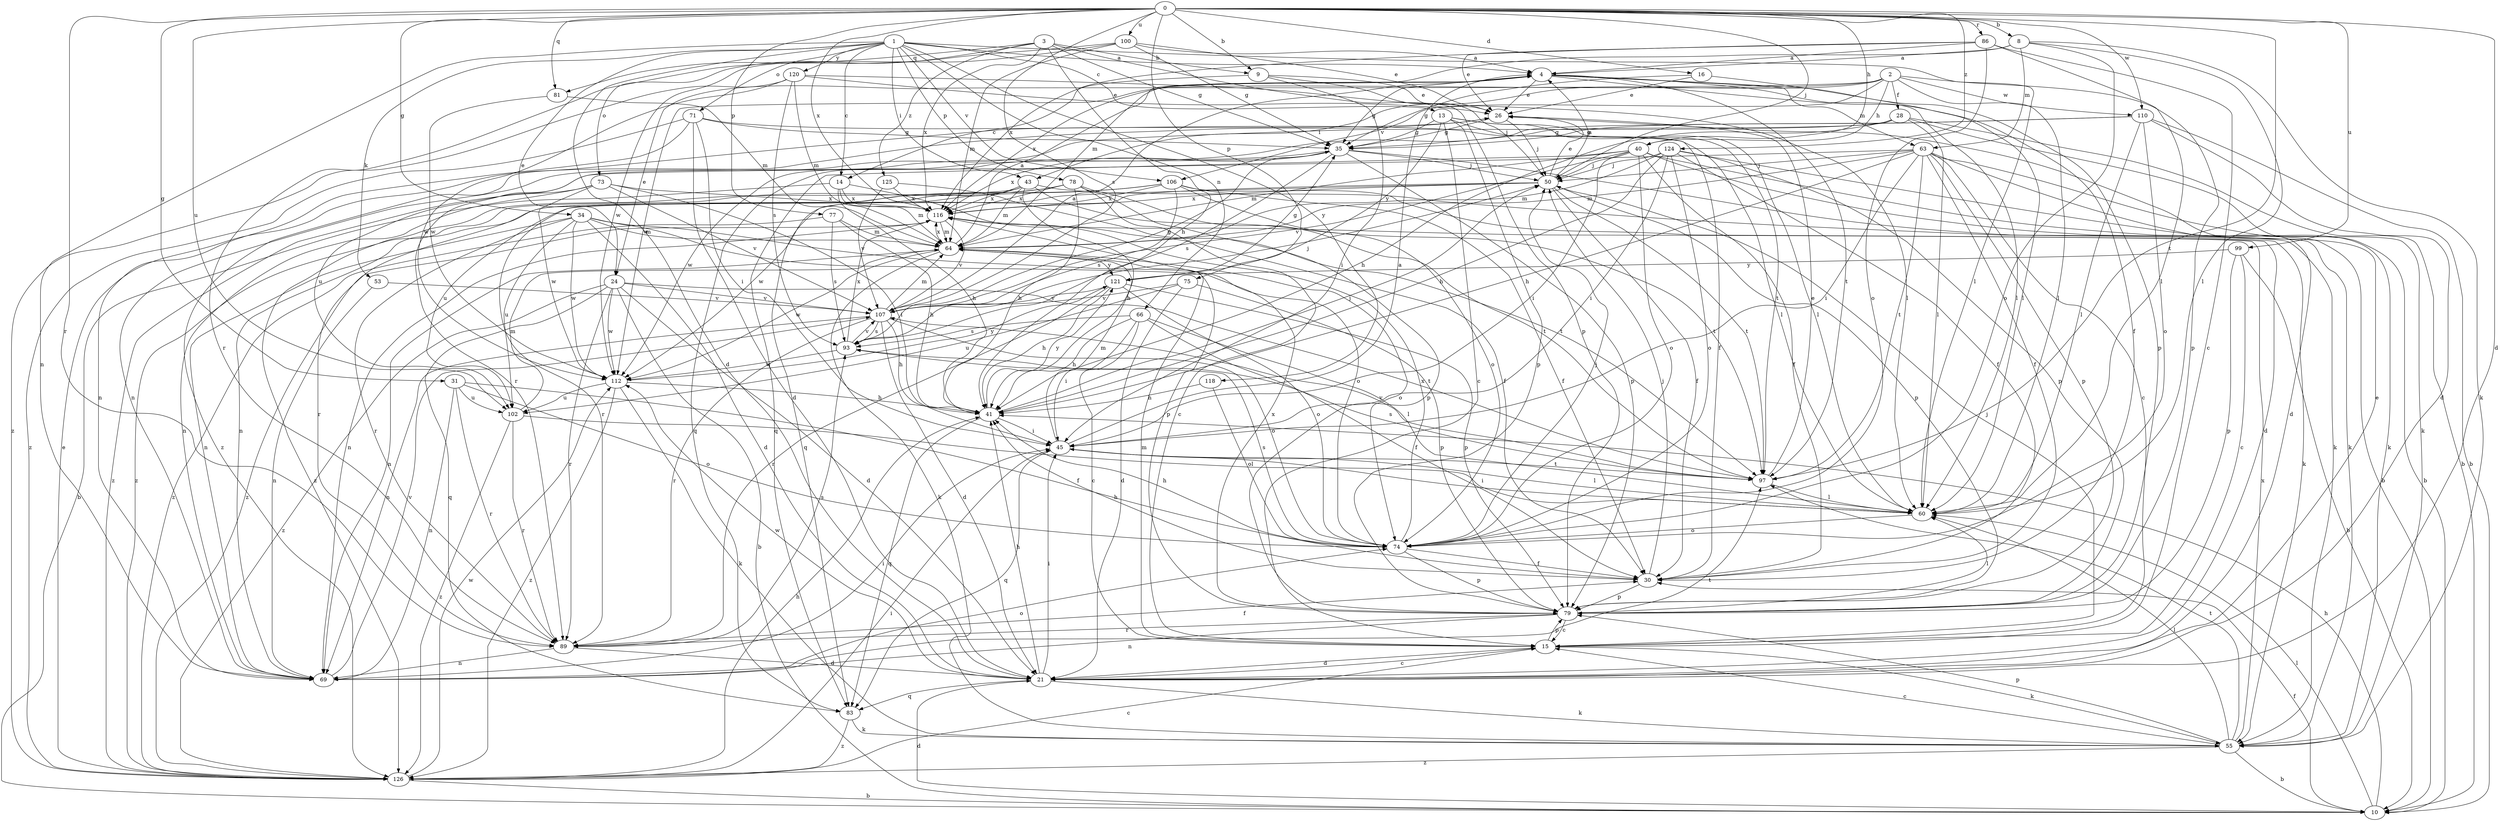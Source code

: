 strict digraph  {
0;
1;
2;
3;
4;
8;
9;
10;
13;
14;
15;
16;
21;
24;
26;
28;
30;
31;
34;
35;
40;
41;
43;
45;
50;
53;
55;
60;
63;
64;
66;
69;
71;
73;
74;
75;
77;
78;
79;
81;
83;
86;
89;
93;
97;
99;
100;
102;
106;
107;
110;
112;
116;
118;
120;
121;
124;
125;
126;
0 -> 8  [label=b];
0 -> 9  [label=b];
0 -> 16  [label=d];
0 -> 21  [label=d];
0 -> 31  [label=g];
0 -> 34  [label=g];
0 -> 40  [label=h];
0 -> 50  [label=j];
0 -> 75  [label=p];
0 -> 77  [label=p];
0 -> 81  [label=q];
0 -> 86  [label=r];
0 -> 89  [label=r];
0 -> 93  [label=s];
0 -> 97  [label=t];
0 -> 99  [label=u];
0 -> 100  [label=u];
0 -> 102  [label=u];
0 -> 110  [label=w];
0 -> 116  [label=x];
0 -> 124  [label=z];
1 -> 4  [label=a];
1 -> 13  [label=c];
1 -> 14  [label=c];
1 -> 21  [label=d];
1 -> 24  [label=e];
1 -> 43  [label=i];
1 -> 53  [label=k];
1 -> 60  [label=l];
1 -> 66  [label=n];
1 -> 69  [label=n];
1 -> 71  [label=o];
1 -> 78  [label=p];
1 -> 106  [label=v];
1 -> 118  [label=y];
1 -> 120  [label=y];
2 -> 24  [label=e];
2 -> 28  [label=f];
2 -> 40  [label=h];
2 -> 43  [label=i];
2 -> 60  [label=l];
2 -> 79  [label=p];
2 -> 106  [label=v];
2 -> 110  [label=w];
2 -> 112  [label=w];
3 -> 9  [label=b];
3 -> 35  [label=g];
3 -> 41  [label=h];
3 -> 73  [label=o];
3 -> 79  [label=p];
3 -> 81  [label=q];
3 -> 116  [label=x];
3 -> 125  [label=z];
4 -> 26  [label=e];
4 -> 30  [label=f];
4 -> 35  [label=g];
4 -> 60  [label=l];
4 -> 63  [label=m];
4 -> 79  [label=p];
4 -> 97  [label=t];
4 -> 116  [label=x];
8 -> 4  [label=a];
8 -> 55  [label=k];
8 -> 60  [label=l];
8 -> 63  [label=m];
8 -> 64  [label=m];
8 -> 74  [label=o];
9 -> 14  [label=c];
9 -> 26  [label=e];
9 -> 45  [label=i];
9 -> 50  [label=j];
10 -> 21  [label=d];
10 -> 30  [label=f];
10 -> 41  [label=h];
10 -> 60  [label=l];
13 -> 15  [label=c];
13 -> 30  [label=f];
13 -> 35  [label=g];
13 -> 60  [label=l];
13 -> 79  [label=p];
13 -> 97  [label=t];
13 -> 121  [label=y];
14 -> 10  [label=b];
14 -> 30  [label=f];
14 -> 41  [label=h];
14 -> 64  [label=m];
14 -> 116  [label=x];
15 -> 21  [label=d];
15 -> 50  [label=j];
15 -> 55  [label=k];
15 -> 64  [label=m];
15 -> 79  [label=p];
16 -> 26  [label=e];
16 -> 35  [label=g];
16 -> 60  [label=l];
21 -> 15  [label=c];
21 -> 26  [label=e];
21 -> 41  [label=h];
21 -> 45  [label=i];
21 -> 55  [label=k];
21 -> 83  [label=q];
21 -> 112  [label=w];
24 -> 10  [label=b];
24 -> 21  [label=d];
24 -> 83  [label=q];
24 -> 89  [label=r];
24 -> 97  [label=t];
24 -> 107  [label=v];
24 -> 112  [label=w];
24 -> 126  [label=z];
26 -> 35  [label=g];
26 -> 50  [label=j];
26 -> 126  [label=z];
28 -> 10  [label=b];
28 -> 35  [label=g];
28 -> 41  [label=h];
28 -> 55  [label=k];
28 -> 60  [label=l];
28 -> 69  [label=n];
30 -> 41  [label=h];
30 -> 50  [label=j];
30 -> 79  [label=p];
31 -> 30  [label=f];
31 -> 69  [label=n];
31 -> 74  [label=o];
31 -> 89  [label=r];
31 -> 102  [label=u];
34 -> 21  [label=d];
34 -> 64  [label=m];
34 -> 69  [label=n];
34 -> 74  [label=o];
34 -> 79  [label=p];
34 -> 89  [label=r];
34 -> 102  [label=u];
34 -> 112  [label=w];
35 -> 50  [label=j];
35 -> 55  [label=k];
35 -> 79  [label=p];
35 -> 83  [label=q];
35 -> 93  [label=s];
35 -> 112  [label=w];
35 -> 116  [label=x];
40 -> 10  [label=b];
40 -> 30  [label=f];
40 -> 45  [label=i];
40 -> 50  [label=j];
40 -> 55  [label=k];
40 -> 64  [label=m];
40 -> 74  [label=o];
40 -> 83  [label=q];
40 -> 107  [label=v];
41 -> 45  [label=i];
41 -> 50  [label=j];
41 -> 83  [label=q];
41 -> 121  [label=y];
43 -> 41  [label=h];
43 -> 55  [label=k];
43 -> 64  [label=m];
43 -> 83  [label=q];
43 -> 97  [label=t];
43 -> 116  [label=x];
43 -> 126  [label=z];
45 -> 4  [label=a];
45 -> 60  [label=l];
45 -> 64  [label=m];
45 -> 83  [label=q];
45 -> 97  [label=t];
50 -> 4  [label=a];
50 -> 26  [label=e];
50 -> 30  [label=f];
50 -> 79  [label=p];
50 -> 97  [label=t];
50 -> 102  [label=u];
50 -> 112  [label=w];
50 -> 116  [label=x];
53 -> 69  [label=n];
53 -> 107  [label=v];
55 -> 10  [label=b];
55 -> 15  [label=c];
55 -> 60  [label=l];
55 -> 79  [label=p];
55 -> 97  [label=t];
55 -> 116  [label=x];
55 -> 126  [label=z];
60 -> 45  [label=i];
60 -> 74  [label=o];
63 -> 10  [label=b];
63 -> 15  [label=c];
63 -> 21  [label=d];
63 -> 30  [label=f];
63 -> 41  [label=h];
63 -> 45  [label=i];
63 -> 50  [label=j];
63 -> 64  [label=m];
63 -> 79  [label=p];
63 -> 97  [label=t];
63 -> 102  [label=u];
64 -> 4  [label=a];
64 -> 55  [label=k];
64 -> 69  [label=n];
64 -> 74  [label=o];
64 -> 112  [label=w];
64 -> 116  [label=x];
64 -> 121  [label=y];
66 -> 15  [label=c];
66 -> 30  [label=f];
66 -> 41  [label=h];
66 -> 45  [label=i];
66 -> 60  [label=l];
66 -> 93  [label=s];
69 -> 45  [label=i];
69 -> 74  [label=o];
69 -> 97  [label=t];
69 -> 107  [label=v];
71 -> 21  [label=d];
71 -> 35  [label=g];
71 -> 45  [label=i];
71 -> 60  [label=l];
71 -> 69  [label=n];
71 -> 126  [label=z];
73 -> 45  [label=i];
73 -> 69  [label=n];
73 -> 107  [label=v];
73 -> 112  [label=w];
73 -> 116  [label=x];
73 -> 126  [label=z];
74 -> 30  [label=f];
74 -> 41  [label=h];
74 -> 50  [label=j];
74 -> 79  [label=p];
74 -> 93  [label=s];
74 -> 116  [label=x];
75 -> 21  [label=d];
75 -> 79  [label=p];
75 -> 102  [label=u];
75 -> 107  [label=v];
77 -> 41  [label=h];
77 -> 64  [label=m];
77 -> 93  [label=s];
77 -> 126  [label=z];
78 -> 15  [label=c];
78 -> 41  [label=h];
78 -> 79  [label=p];
78 -> 89  [label=r];
78 -> 97  [label=t];
78 -> 116  [label=x];
78 -> 126  [label=z];
79 -> 15  [label=c];
79 -> 60  [label=l];
79 -> 69  [label=n];
79 -> 89  [label=r];
79 -> 116  [label=x];
81 -> 64  [label=m];
81 -> 112  [label=w];
83 -> 55  [label=k];
83 -> 126  [label=z];
86 -> 4  [label=a];
86 -> 15  [label=c];
86 -> 26  [label=e];
86 -> 60  [label=l];
86 -> 74  [label=o];
86 -> 116  [label=x];
89 -> 21  [label=d];
89 -> 30  [label=f];
89 -> 69  [label=n];
89 -> 93  [label=s];
93 -> 107  [label=v];
93 -> 112  [label=w];
93 -> 116  [label=x];
97 -> 26  [label=e];
97 -> 60  [label=l];
97 -> 93  [label=s];
97 -> 107  [label=v];
99 -> 10  [label=b];
99 -> 15  [label=c];
99 -> 79  [label=p];
99 -> 121  [label=y];
100 -> 4  [label=a];
100 -> 26  [label=e];
100 -> 35  [label=g];
100 -> 64  [label=m];
100 -> 89  [label=r];
100 -> 112  [label=w];
102 -> 60  [label=l];
102 -> 64  [label=m];
102 -> 89  [label=r];
102 -> 126  [label=z];
106 -> 21  [label=d];
106 -> 30  [label=f];
106 -> 69  [label=n];
106 -> 74  [label=o];
106 -> 89  [label=r];
106 -> 93  [label=s];
106 -> 116  [label=x];
107 -> 4  [label=a];
107 -> 21  [label=d];
107 -> 35  [label=g];
107 -> 41  [label=h];
107 -> 50  [label=j];
107 -> 64  [label=m];
107 -> 69  [label=n];
107 -> 74  [label=o];
107 -> 89  [label=r];
107 -> 93  [label=s];
110 -> 10  [label=b];
110 -> 21  [label=d];
110 -> 35  [label=g];
110 -> 60  [label=l];
110 -> 74  [label=o];
110 -> 89  [label=r];
112 -> 41  [label=h];
112 -> 55  [label=k];
112 -> 102  [label=u];
112 -> 121  [label=y];
112 -> 126  [label=z];
116 -> 64  [label=m];
116 -> 69  [label=n];
116 -> 107  [label=v];
116 -> 126  [label=z];
118 -> 41  [label=h];
118 -> 74  [label=o];
120 -> 26  [label=e];
120 -> 60  [label=l];
120 -> 64  [label=m];
120 -> 93  [label=s];
120 -> 112  [label=w];
120 -> 126  [label=z];
121 -> 35  [label=g];
121 -> 41  [label=h];
121 -> 74  [label=o];
121 -> 79  [label=p];
121 -> 89  [label=r];
121 -> 107  [label=v];
124 -> 30  [label=f];
124 -> 41  [label=h];
124 -> 45  [label=i];
124 -> 50  [label=j];
124 -> 55  [label=k];
124 -> 64  [label=m];
124 -> 74  [label=o];
124 -> 79  [label=p];
125 -> 97  [label=t];
125 -> 107  [label=v];
125 -> 116  [label=x];
126 -> 10  [label=b];
126 -> 15  [label=c];
126 -> 26  [label=e];
126 -> 41  [label=h];
126 -> 45  [label=i];
126 -> 112  [label=w];
}
